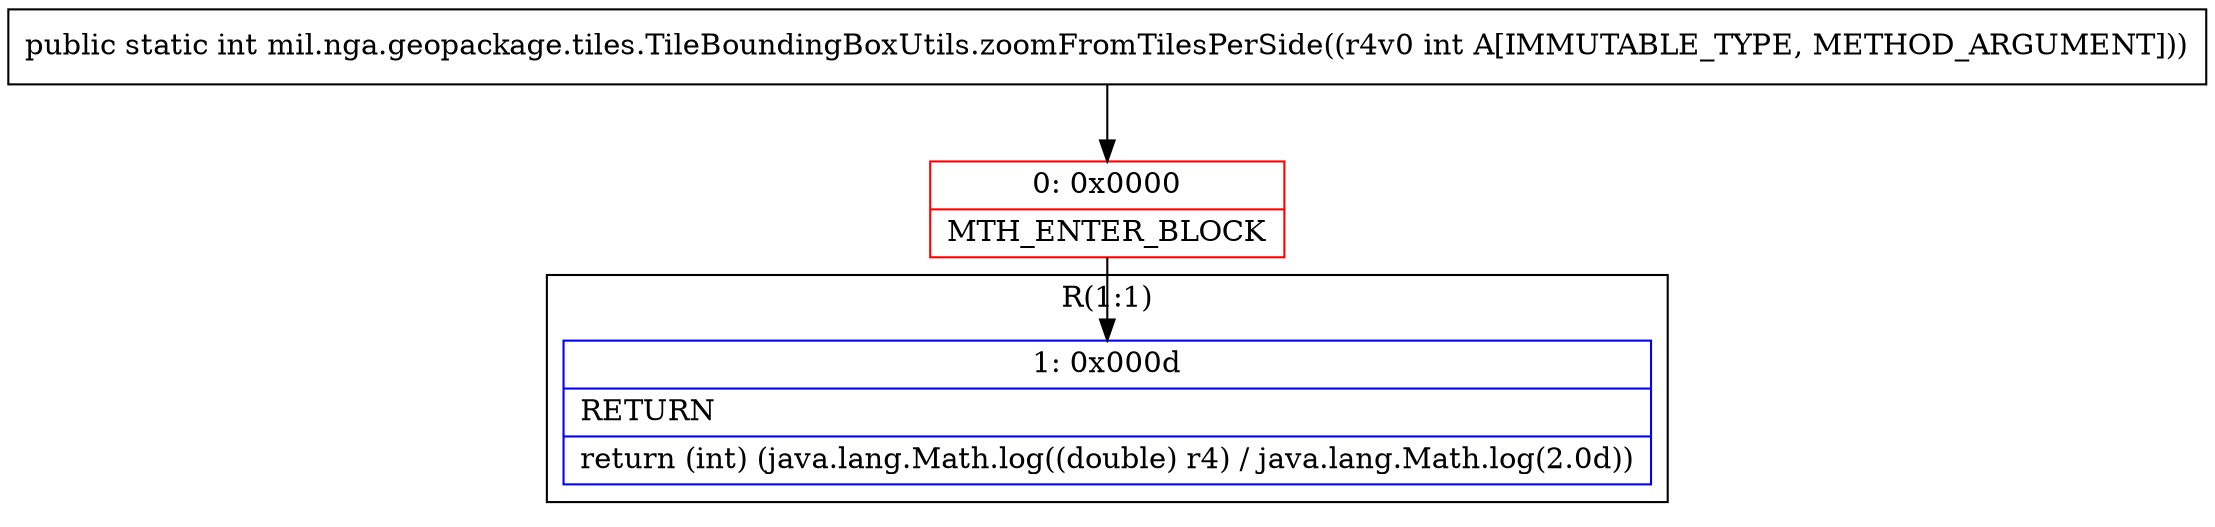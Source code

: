digraph "CFG formil.nga.geopackage.tiles.TileBoundingBoxUtils.zoomFromTilesPerSide(I)I" {
subgraph cluster_Region_709455727 {
label = "R(1:1)";
node [shape=record,color=blue];
Node_1 [shape=record,label="{1\:\ 0x000d|RETURN\l|return (int) (java.lang.Math.log((double) r4) \/ java.lang.Math.log(2.0d))\l}"];
}
Node_0 [shape=record,color=red,label="{0\:\ 0x0000|MTH_ENTER_BLOCK\l}"];
MethodNode[shape=record,label="{public static int mil.nga.geopackage.tiles.TileBoundingBoxUtils.zoomFromTilesPerSide((r4v0 int A[IMMUTABLE_TYPE, METHOD_ARGUMENT])) }"];
MethodNode -> Node_0;
Node_0 -> Node_1;
}

